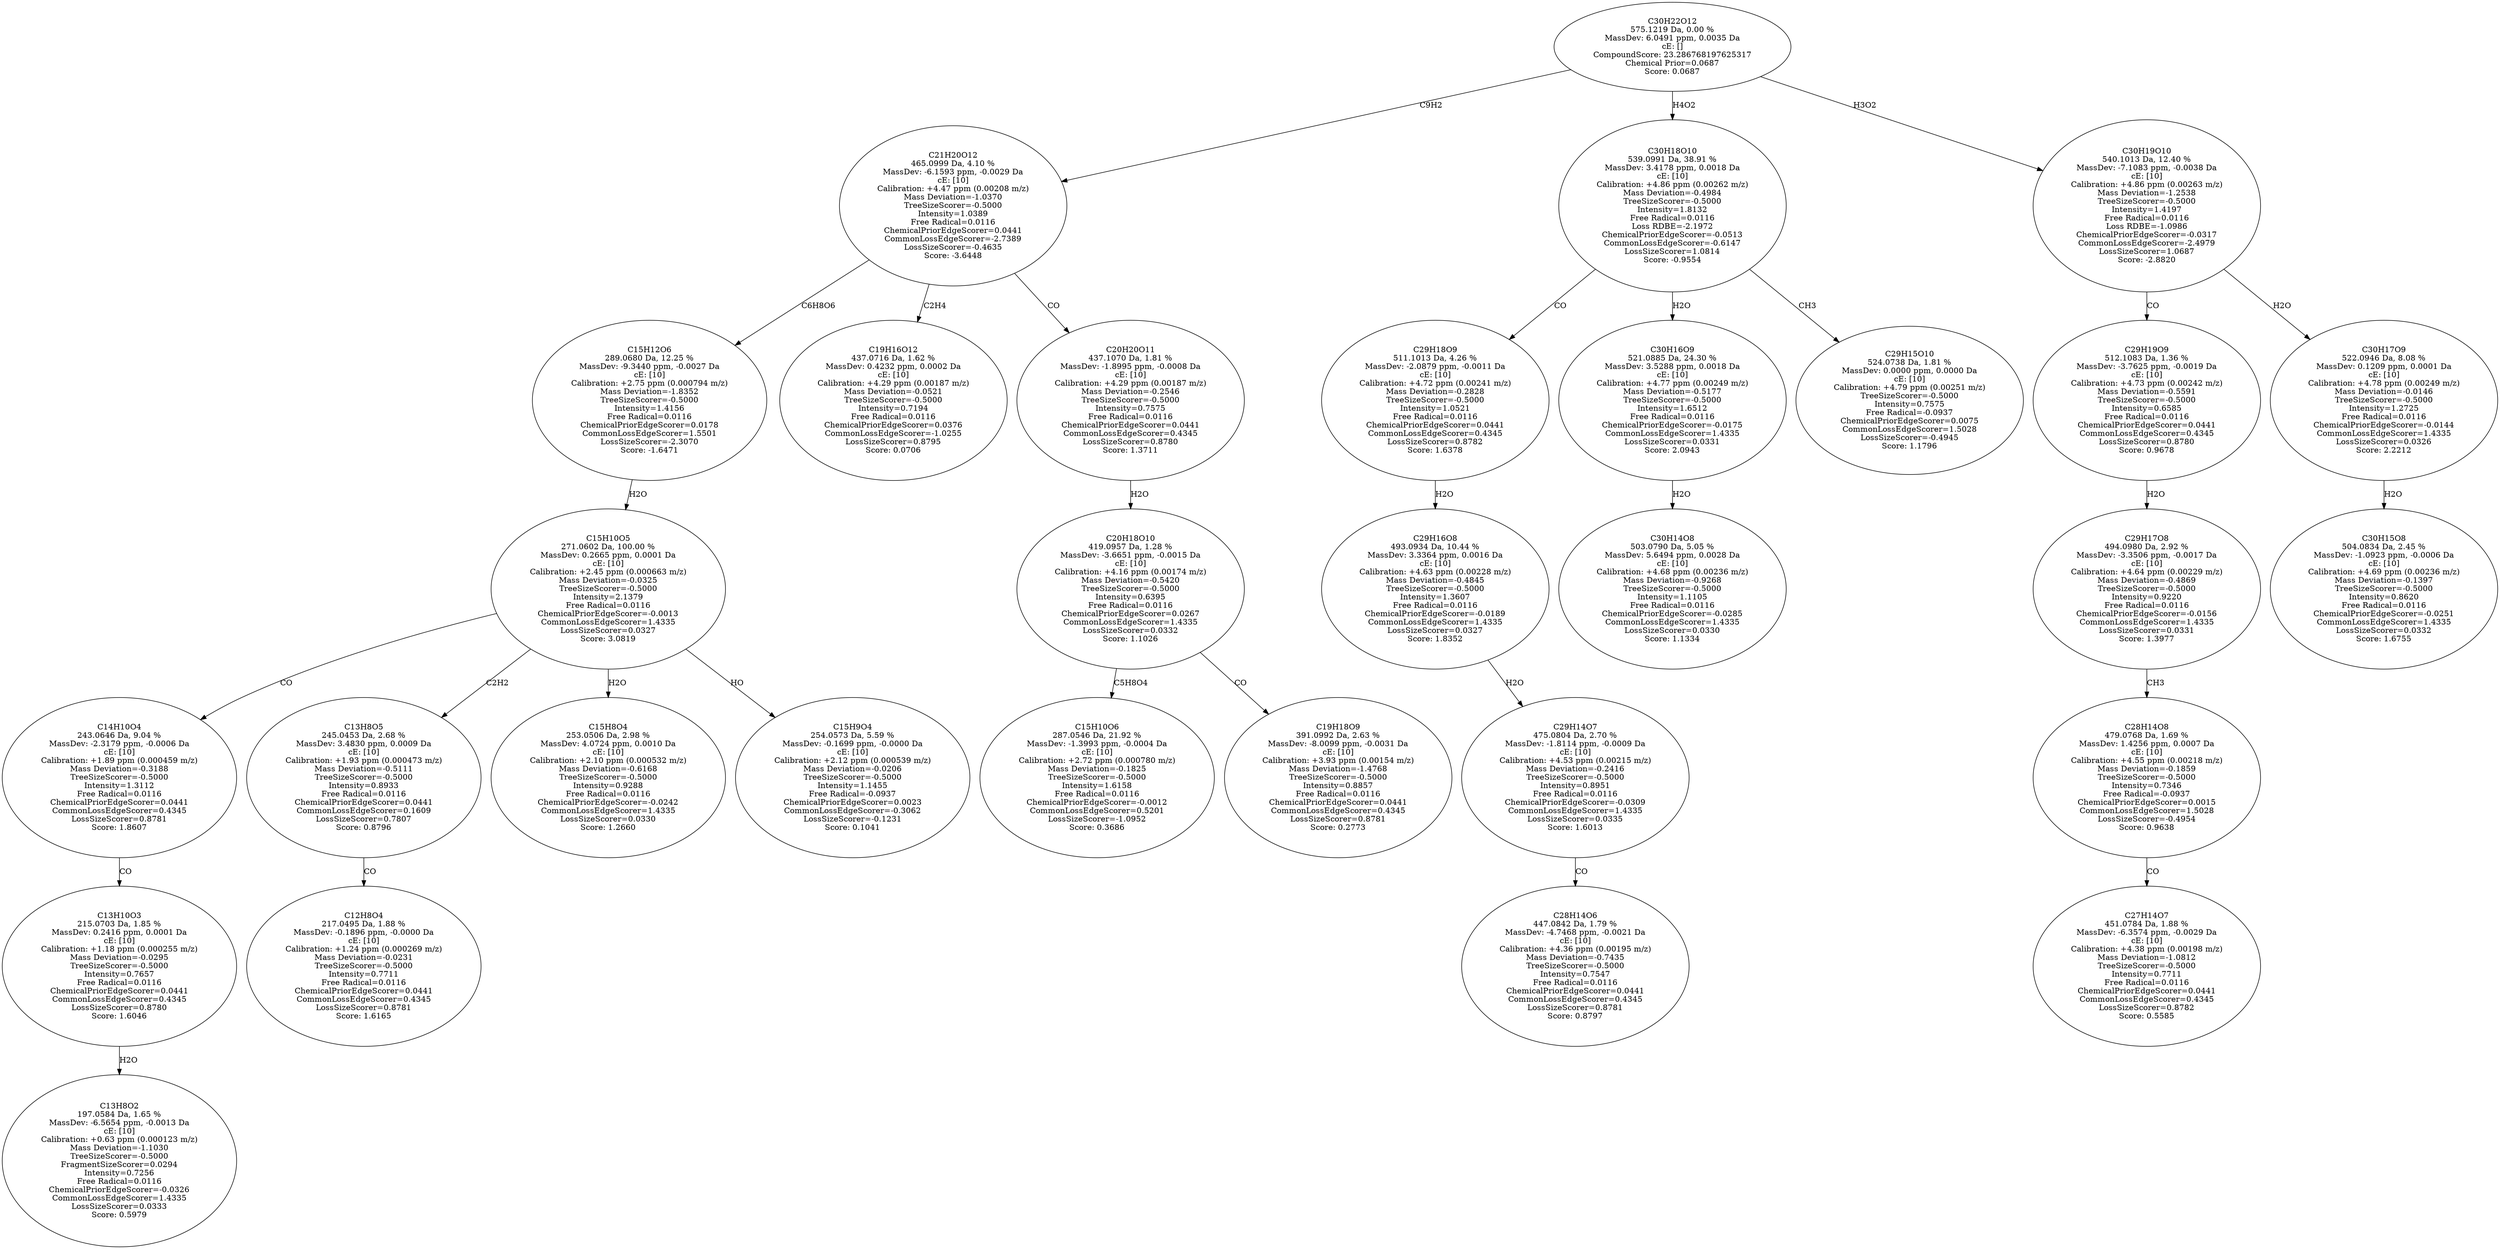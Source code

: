 strict digraph {
v1 [label="C13H8O2\n197.0584 Da, 1.65 %\nMassDev: -6.5654 ppm, -0.0013 Da\ncE: [10]\nCalibration: +0.63 ppm (0.000123 m/z)\nMass Deviation=-1.1030\nTreeSizeScorer=-0.5000\nFragmentSizeScorer=0.0294\nIntensity=0.7256\nFree Radical=0.0116\nChemicalPriorEdgeScorer=-0.0326\nCommonLossEdgeScorer=1.4335\nLossSizeScorer=0.0333\nScore: 0.5979"];
v2 [label="C13H10O3\n215.0703 Da, 1.85 %\nMassDev: 0.2416 ppm, 0.0001 Da\ncE: [10]\nCalibration: +1.18 ppm (0.000255 m/z)\nMass Deviation=-0.0295\nTreeSizeScorer=-0.5000\nIntensity=0.7657\nFree Radical=0.0116\nChemicalPriorEdgeScorer=0.0441\nCommonLossEdgeScorer=0.4345\nLossSizeScorer=0.8780\nScore: 1.6046"];
v3 [label="C14H10O4\n243.0646 Da, 9.04 %\nMassDev: -2.3179 ppm, -0.0006 Da\ncE: [10]\nCalibration: +1.89 ppm (0.000459 m/z)\nMass Deviation=-0.3188\nTreeSizeScorer=-0.5000\nIntensity=1.3112\nFree Radical=0.0116\nChemicalPriorEdgeScorer=0.0441\nCommonLossEdgeScorer=0.4345\nLossSizeScorer=0.8781\nScore: 1.8607"];
v4 [label="C12H8O4\n217.0495 Da, 1.88 %\nMassDev: -0.1896 ppm, -0.0000 Da\ncE: [10]\nCalibration: +1.24 ppm (0.000269 m/z)\nMass Deviation=-0.0231\nTreeSizeScorer=-0.5000\nIntensity=0.7711\nFree Radical=0.0116\nChemicalPriorEdgeScorer=0.0441\nCommonLossEdgeScorer=0.4345\nLossSizeScorer=0.8781\nScore: 1.6165"];
v5 [label="C13H8O5\n245.0453 Da, 2.68 %\nMassDev: 3.4830 ppm, 0.0009 Da\ncE: [10]\nCalibration: +1.93 ppm (0.000473 m/z)\nMass Deviation=-0.5111\nTreeSizeScorer=-0.5000\nIntensity=0.8933\nFree Radical=0.0116\nChemicalPriorEdgeScorer=0.0441\nCommonLossEdgeScorer=0.1609\nLossSizeScorer=0.7807\nScore: 0.8796"];
v6 [label="C15H8O4\n253.0506 Da, 2.98 %\nMassDev: 4.0724 ppm, 0.0010 Da\ncE: [10]\nCalibration: +2.10 ppm (0.000532 m/z)\nMass Deviation=-0.6168\nTreeSizeScorer=-0.5000\nIntensity=0.9288\nFree Radical=0.0116\nChemicalPriorEdgeScorer=-0.0242\nCommonLossEdgeScorer=1.4335\nLossSizeScorer=0.0330\nScore: 1.2660"];
v7 [label="C15H9O4\n254.0573 Da, 5.59 %\nMassDev: -0.1699 ppm, -0.0000 Da\ncE: [10]\nCalibration: +2.12 ppm (0.000539 m/z)\nMass Deviation=-0.0206\nTreeSizeScorer=-0.5000\nIntensity=1.1455\nFree Radical=-0.0937\nChemicalPriorEdgeScorer=0.0023\nCommonLossEdgeScorer=-0.3062\nLossSizeScorer=-0.1231\nScore: 0.1041"];
v8 [label="C15H10O5\n271.0602 Da, 100.00 %\nMassDev: 0.2665 ppm, 0.0001 Da\ncE: [10]\nCalibration: +2.45 ppm (0.000663 m/z)\nMass Deviation=-0.0325\nTreeSizeScorer=-0.5000\nIntensity=2.1379\nFree Radical=0.0116\nChemicalPriorEdgeScorer=-0.0013\nCommonLossEdgeScorer=1.4335\nLossSizeScorer=0.0327\nScore: 3.0819"];
v9 [label="C15H12O6\n289.0680 Da, 12.25 %\nMassDev: -9.3440 ppm, -0.0027 Da\ncE: [10]\nCalibration: +2.75 ppm (0.000794 m/z)\nMass Deviation=-1.8352\nTreeSizeScorer=-0.5000\nIntensity=1.4156\nFree Radical=0.0116\nChemicalPriorEdgeScorer=0.0178\nCommonLossEdgeScorer=1.5501\nLossSizeScorer=-2.3070\nScore: -1.6471"];
v10 [label="C19H16O12\n437.0716 Da, 1.62 %\nMassDev: 0.4232 ppm, 0.0002 Da\ncE: [10]\nCalibration: +4.29 ppm (0.00187 m/z)\nMass Deviation=-0.0521\nTreeSizeScorer=-0.5000\nIntensity=0.7194\nFree Radical=0.0116\nChemicalPriorEdgeScorer=0.0376\nCommonLossEdgeScorer=-1.0255\nLossSizeScorer=0.8795\nScore: 0.0706"];
v11 [label="C15H10O6\n287.0546 Da, 21.92 %\nMassDev: -1.3993 ppm, -0.0004 Da\ncE: [10]\nCalibration: +2.72 ppm (0.000780 m/z)\nMass Deviation=-0.1825\nTreeSizeScorer=-0.5000\nIntensity=1.6158\nFree Radical=0.0116\nChemicalPriorEdgeScorer=-0.0012\nCommonLossEdgeScorer=0.5201\nLossSizeScorer=-1.0952\nScore: 0.3686"];
v12 [label="C19H18O9\n391.0992 Da, 2.63 %\nMassDev: -8.0099 ppm, -0.0031 Da\ncE: [10]\nCalibration: +3.93 ppm (0.00154 m/z)\nMass Deviation=-1.4768\nTreeSizeScorer=-0.5000\nIntensity=0.8857\nFree Radical=0.0116\nChemicalPriorEdgeScorer=0.0441\nCommonLossEdgeScorer=0.4345\nLossSizeScorer=0.8781\nScore: 0.2773"];
v13 [label="C20H18O10\n419.0957 Da, 1.28 %\nMassDev: -3.6651 ppm, -0.0015 Da\ncE: [10]\nCalibration: +4.16 ppm (0.00174 m/z)\nMass Deviation=-0.5420\nTreeSizeScorer=-0.5000\nIntensity=0.6395\nFree Radical=0.0116\nChemicalPriorEdgeScorer=0.0267\nCommonLossEdgeScorer=1.4335\nLossSizeScorer=0.0332\nScore: 1.1026"];
v14 [label="C20H20O11\n437.1070 Da, 1.81 %\nMassDev: -1.8995 ppm, -0.0008 Da\ncE: [10]\nCalibration: +4.29 ppm (0.00187 m/z)\nMass Deviation=-0.2546\nTreeSizeScorer=-0.5000\nIntensity=0.7575\nFree Radical=0.0116\nChemicalPriorEdgeScorer=0.0441\nCommonLossEdgeScorer=0.4345\nLossSizeScorer=0.8780\nScore: 1.3711"];
v15 [label="C21H20O12\n465.0999 Da, 4.10 %\nMassDev: -6.1593 ppm, -0.0029 Da\ncE: [10]\nCalibration: +4.47 ppm (0.00208 m/z)\nMass Deviation=-1.0370\nTreeSizeScorer=-0.5000\nIntensity=1.0389\nFree Radical=0.0116\nChemicalPriorEdgeScorer=0.0441\nCommonLossEdgeScorer=-2.7389\nLossSizeScorer=-0.4635\nScore: -3.6448"];
v16 [label="C28H14O6\n447.0842 Da, 1.79 %\nMassDev: -4.7468 ppm, -0.0021 Da\ncE: [10]\nCalibration: +4.36 ppm (0.00195 m/z)\nMass Deviation=-0.7435\nTreeSizeScorer=-0.5000\nIntensity=0.7547\nFree Radical=0.0116\nChemicalPriorEdgeScorer=0.0441\nCommonLossEdgeScorer=0.4345\nLossSizeScorer=0.8781\nScore: 0.8797"];
v17 [label="C29H14O7\n475.0804 Da, 2.70 %\nMassDev: -1.8114 ppm, -0.0009 Da\ncE: [10]\nCalibration: +4.53 ppm (0.00215 m/z)\nMass Deviation=-0.2416\nTreeSizeScorer=-0.5000\nIntensity=0.8951\nFree Radical=0.0116\nChemicalPriorEdgeScorer=-0.0309\nCommonLossEdgeScorer=1.4335\nLossSizeScorer=0.0335\nScore: 1.6013"];
v18 [label="C29H16O8\n493.0934 Da, 10.44 %\nMassDev: 3.3364 ppm, 0.0016 Da\ncE: [10]\nCalibration: +4.63 ppm (0.00228 m/z)\nMass Deviation=-0.4845\nTreeSizeScorer=-0.5000\nIntensity=1.3607\nFree Radical=0.0116\nChemicalPriorEdgeScorer=-0.0189\nCommonLossEdgeScorer=1.4335\nLossSizeScorer=0.0327\nScore: 1.8352"];
v19 [label="C29H18O9\n511.1013 Da, 4.26 %\nMassDev: -2.0879 ppm, -0.0011 Da\ncE: [10]\nCalibration: +4.72 ppm (0.00241 m/z)\nMass Deviation=-0.2828\nTreeSizeScorer=-0.5000\nIntensity=1.0521\nFree Radical=0.0116\nChemicalPriorEdgeScorer=0.0441\nCommonLossEdgeScorer=0.4345\nLossSizeScorer=0.8782\nScore: 1.6378"];
v20 [label="C30H14O8\n503.0790 Da, 5.05 %\nMassDev: 5.6494 ppm, 0.0028 Da\ncE: [10]\nCalibration: +4.68 ppm (0.00236 m/z)\nMass Deviation=-0.9268\nTreeSizeScorer=-0.5000\nIntensity=1.1105\nFree Radical=0.0116\nChemicalPriorEdgeScorer=-0.0285\nCommonLossEdgeScorer=1.4335\nLossSizeScorer=0.0330\nScore: 1.1334"];
v21 [label="C30H16O9\n521.0885 Da, 24.30 %\nMassDev: 3.5288 ppm, 0.0018 Da\ncE: [10]\nCalibration: +4.77 ppm (0.00249 m/z)\nMass Deviation=-0.5177\nTreeSizeScorer=-0.5000\nIntensity=1.6512\nFree Radical=0.0116\nChemicalPriorEdgeScorer=-0.0175\nCommonLossEdgeScorer=1.4335\nLossSizeScorer=0.0331\nScore: 2.0943"];
v22 [label="C29H15O10\n524.0738 Da, 1.81 %\nMassDev: 0.0000 ppm, 0.0000 Da\ncE: [10]\nCalibration: +4.79 ppm (0.00251 m/z)\nTreeSizeScorer=-0.5000\nIntensity=0.7575\nFree Radical=-0.0937\nChemicalPriorEdgeScorer=0.0075\nCommonLossEdgeScorer=1.5028\nLossSizeScorer=-0.4945\nScore: 1.1796"];
v23 [label="C30H18O10\n539.0991 Da, 38.91 %\nMassDev: 3.4178 ppm, 0.0018 Da\ncE: [10]\nCalibration: +4.86 ppm (0.00262 m/z)\nMass Deviation=-0.4984\nTreeSizeScorer=-0.5000\nIntensity=1.8132\nFree Radical=0.0116\nLoss RDBE=-2.1972\nChemicalPriorEdgeScorer=-0.0513\nCommonLossEdgeScorer=-0.6147\nLossSizeScorer=1.0814\nScore: -0.9554"];
v24 [label="C27H14O7\n451.0784 Da, 1.88 %\nMassDev: -6.3574 ppm, -0.0029 Da\ncE: [10]\nCalibration: +4.38 ppm (0.00198 m/z)\nMass Deviation=-1.0812\nTreeSizeScorer=-0.5000\nIntensity=0.7711\nFree Radical=0.0116\nChemicalPriorEdgeScorer=0.0441\nCommonLossEdgeScorer=0.4345\nLossSizeScorer=0.8782\nScore: 0.5585"];
v25 [label="C28H14O8\n479.0768 Da, 1.69 %\nMassDev: 1.4256 ppm, 0.0007 Da\ncE: [10]\nCalibration: +4.55 ppm (0.00218 m/z)\nMass Deviation=-0.1859\nTreeSizeScorer=-0.5000\nIntensity=0.7346\nFree Radical=-0.0937\nChemicalPriorEdgeScorer=0.0015\nCommonLossEdgeScorer=1.5028\nLossSizeScorer=-0.4954\nScore: 0.9638"];
v26 [label="C29H17O8\n494.0980 Da, 2.92 %\nMassDev: -3.3506 ppm, -0.0017 Da\ncE: [10]\nCalibration: +4.64 ppm (0.00229 m/z)\nMass Deviation=-0.4869\nTreeSizeScorer=-0.5000\nIntensity=0.9220\nFree Radical=0.0116\nChemicalPriorEdgeScorer=-0.0156\nCommonLossEdgeScorer=1.4335\nLossSizeScorer=0.0331\nScore: 1.3977"];
v27 [label="C29H19O9\n512.1083 Da, 1.36 %\nMassDev: -3.7625 ppm, -0.0019 Da\ncE: [10]\nCalibration: +4.73 ppm (0.00242 m/z)\nMass Deviation=-0.5591\nTreeSizeScorer=-0.5000\nIntensity=0.6585\nFree Radical=0.0116\nChemicalPriorEdgeScorer=0.0441\nCommonLossEdgeScorer=0.4345\nLossSizeScorer=0.8780\nScore: 0.9678"];
v28 [label="C30H15O8\n504.0834 Da, 2.45 %\nMassDev: -1.0923 ppm, -0.0006 Da\ncE: [10]\nCalibration: +4.69 ppm (0.00236 m/z)\nMass Deviation=-0.1397\nTreeSizeScorer=-0.5000\nIntensity=0.8620\nFree Radical=0.0116\nChemicalPriorEdgeScorer=-0.0251\nCommonLossEdgeScorer=1.4335\nLossSizeScorer=0.0332\nScore: 1.6755"];
v29 [label="C30H17O9\n522.0946 Da, 8.08 %\nMassDev: 0.1209 ppm, 0.0001 Da\ncE: [10]\nCalibration: +4.78 ppm (0.00249 m/z)\nMass Deviation=-0.0146\nTreeSizeScorer=-0.5000\nIntensity=1.2725\nFree Radical=0.0116\nChemicalPriorEdgeScorer=-0.0144\nCommonLossEdgeScorer=1.4335\nLossSizeScorer=0.0326\nScore: 2.2212"];
v30 [label="C30H19O10\n540.1013 Da, 12.40 %\nMassDev: -7.1083 ppm, -0.0038 Da\ncE: [10]\nCalibration: +4.86 ppm (0.00263 m/z)\nMass Deviation=-1.2538\nTreeSizeScorer=-0.5000\nIntensity=1.4197\nFree Radical=0.0116\nLoss RDBE=-1.0986\nChemicalPriorEdgeScorer=-0.0317\nCommonLossEdgeScorer=-2.4979\nLossSizeScorer=1.0687\nScore: -2.8820"];
v31 [label="C30H22O12\n575.1219 Da, 0.00 %\nMassDev: 6.0491 ppm, 0.0035 Da\ncE: []\nCompoundScore: 23.286768197625317\nChemical Prior=0.0687\nScore: 0.0687"];
v2 -> v1 [label="H2O"];
v3 -> v2 [label="CO"];
v8 -> v3 [label="CO"];
v5 -> v4 [label="CO"];
v8 -> v5 [label="C2H2"];
v8 -> v6 [label="H2O"];
v8 -> v7 [label="HO"];
v9 -> v8 [label="H2O"];
v15 -> v9 [label="C6H8O6"];
v15 -> v10 [label="C2H4"];
v13 -> v11 [label="C5H8O4"];
v13 -> v12 [label="CO"];
v14 -> v13 [label="H2O"];
v15 -> v14 [label="CO"];
v31 -> v15 [label="C9H2"];
v17 -> v16 [label="CO"];
v18 -> v17 [label="H2O"];
v19 -> v18 [label="H2O"];
v23 -> v19 [label="CO"];
v21 -> v20 [label="H2O"];
v23 -> v21 [label="H2O"];
v23 -> v22 [label="CH3"];
v31 -> v23 [label="H4O2"];
v25 -> v24 [label="CO"];
v26 -> v25 [label="CH3"];
v27 -> v26 [label="H2O"];
v30 -> v27 [label="CO"];
v29 -> v28 [label="H2O"];
v30 -> v29 [label="H2O"];
v31 -> v30 [label="H3O2"];
}
